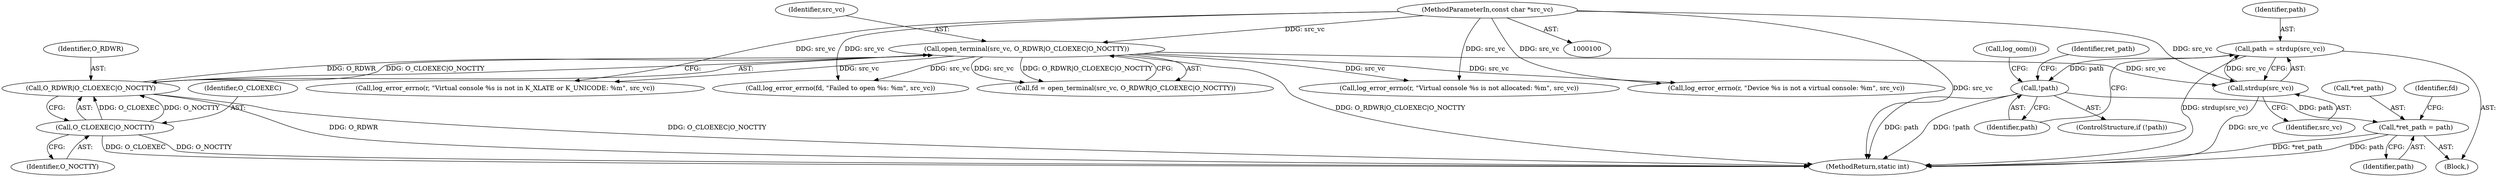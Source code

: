 digraph "0_systemd_9725f1a10f80f5e0ae7d9b60547458622aeb322f_3@API" {
"1000168" [label="(Call,path = strdup(src_vc))"];
"1000170" [label="(Call,strdup(src_vc))"];
"1000113" [label="(Call,open_terminal(src_vc, O_RDWR|O_CLOEXEC|O_NOCTTY))"];
"1000102" [label="(MethodParameterIn,const char *src_vc)"];
"1000115" [label="(Call,O_RDWR|O_CLOEXEC|O_NOCTTY)"];
"1000117" [label="(Call,O_CLOEXEC|O_NOCTTY)"];
"1000173" [label="(Call,!path)"];
"1000177" [label="(Call,*ret_path = path)"];
"1000177" [label="(Call,*ret_path = path)"];
"1000164" [label="(Call,log_error_errno(r, \"Virtual console %s is not in K_XLATE or K_UNICODE: %m\", src_vc))"];
"1000176" [label="(Call,log_oom())"];
"1000183" [label="(Identifier,fd)"];
"1000169" [label="(Identifier,path)"];
"1000116" [label="(Identifier,O_RDWR)"];
"1000174" [label="(Identifier,path)"];
"1000113" [label="(Call,open_terminal(src_vc, O_RDWR|O_CLOEXEC|O_NOCTTY))"];
"1000114" [label="(Identifier,src_vc)"];
"1000170" [label="(Call,strdup(src_vc))"];
"1000179" [label="(Identifier,ret_path)"];
"1000180" [label="(Identifier,path)"];
"1000111" [label="(Call,fd = open_terminal(src_vc, O_RDWR|O_CLOEXEC|O_NOCTTY))"];
"1000118" [label="(Identifier,O_CLOEXEC)"];
"1000125" [label="(Call,log_error_errno(fd, \"Failed to open %s: %m\", src_vc))"];
"1000173" [label="(Call,!path)"];
"1000103" [label="(Block,)"];
"1000151" [label="(Call,log_error_errno(r, \"Virtual console %s is not allocated: %m\", src_vc))"];
"1000171" [label="(Identifier,src_vc)"];
"1000178" [label="(Call,*ret_path)"];
"1000115" [label="(Call,O_RDWR|O_CLOEXEC|O_NOCTTY)"];
"1000138" [label="(Call,log_error_errno(r, \"Device %s is not a virtual console: %m\", src_vc))"];
"1000102" [label="(MethodParameterIn,const char *src_vc)"];
"1000184" [label="(MethodReturn,static int)"];
"1000168" [label="(Call,path = strdup(src_vc))"];
"1000117" [label="(Call,O_CLOEXEC|O_NOCTTY)"];
"1000119" [label="(Identifier,O_NOCTTY)"];
"1000172" [label="(ControlStructure,if (!path))"];
"1000168" -> "1000103"  [label="AST: "];
"1000168" -> "1000170"  [label="CFG: "];
"1000169" -> "1000168"  [label="AST: "];
"1000170" -> "1000168"  [label="AST: "];
"1000174" -> "1000168"  [label="CFG: "];
"1000168" -> "1000184"  [label="DDG: strdup(src_vc)"];
"1000170" -> "1000168"  [label="DDG: src_vc"];
"1000168" -> "1000173"  [label="DDG: path"];
"1000170" -> "1000171"  [label="CFG: "];
"1000171" -> "1000170"  [label="AST: "];
"1000170" -> "1000184"  [label="DDG: src_vc"];
"1000113" -> "1000170"  [label="DDG: src_vc"];
"1000102" -> "1000170"  [label="DDG: src_vc"];
"1000113" -> "1000111"  [label="AST: "];
"1000113" -> "1000115"  [label="CFG: "];
"1000114" -> "1000113"  [label="AST: "];
"1000115" -> "1000113"  [label="AST: "];
"1000111" -> "1000113"  [label="CFG: "];
"1000113" -> "1000184"  [label="DDG: O_RDWR|O_CLOEXEC|O_NOCTTY"];
"1000113" -> "1000111"  [label="DDG: src_vc"];
"1000113" -> "1000111"  [label="DDG: O_RDWR|O_CLOEXEC|O_NOCTTY"];
"1000102" -> "1000113"  [label="DDG: src_vc"];
"1000115" -> "1000113"  [label="DDG: O_RDWR"];
"1000115" -> "1000113"  [label="DDG: O_CLOEXEC|O_NOCTTY"];
"1000113" -> "1000125"  [label="DDG: src_vc"];
"1000113" -> "1000138"  [label="DDG: src_vc"];
"1000113" -> "1000151"  [label="DDG: src_vc"];
"1000113" -> "1000164"  [label="DDG: src_vc"];
"1000102" -> "1000100"  [label="AST: "];
"1000102" -> "1000184"  [label="DDG: src_vc"];
"1000102" -> "1000125"  [label="DDG: src_vc"];
"1000102" -> "1000138"  [label="DDG: src_vc"];
"1000102" -> "1000151"  [label="DDG: src_vc"];
"1000102" -> "1000164"  [label="DDG: src_vc"];
"1000115" -> "1000117"  [label="CFG: "];
"1000116" -> "1000115"  [label="AST: "];
"1000117" -> "1000115"  [label="AST: "];
"1000115" -> "1000184"  [label="DDG: O_CLOEXEC|O_NOCTTY"];
"1000115" -> "1000184"  [label="DDG: O_RDWR"];
"1000117" -> "1000115"  [label="DDG: O_CLOEXEC"];
"1000117" -> "1000115"  [label="DDG: O_NOCTTY"];
"1000117" -> "1000119"  [label="CFG: "];
"1000118" -> "1000117"  [label="AST: "];
"1000119" -> "1000117"  [label="AST: "];
"1000117" -> "1000184"  [label="DDG: O_CLOEXEC"];
"1000117" -> "1000184"  [label="DDG: O_NOCTTY"];
"1000173" -> "1000172"  [label="AST: "];
"1000173" -> "1000174"  [label="CFG: "];
"1000174" -> "1000173"  [label="AST: "];
"1000176" -> "1000173"  [label="CFG: "];
"1000179" -> "1000173"  [label="CFG: "];
"1000173" -> "1000184"  [label="DDG: path"];
"1000173" -> "1000184"  [label="DDG: !path"];
"1000173" -> "1000177"  [label="DDG: path"];
"1000177" -> "1000103"  [label="AST: "];
"1000177" -> "1000180"  [label="CFG: "];
"1000178" -> "1000177"  [label="AST: "];
"1000180" -> "1000177"  [label="AST: "];
"1000183" -> "1000177"  [label="CFG: "];
"1000177" -> "1000184"  [label="DDG: *ret_path"];
"1000177" -> "1000184"  [label="DDG: path"];
}
